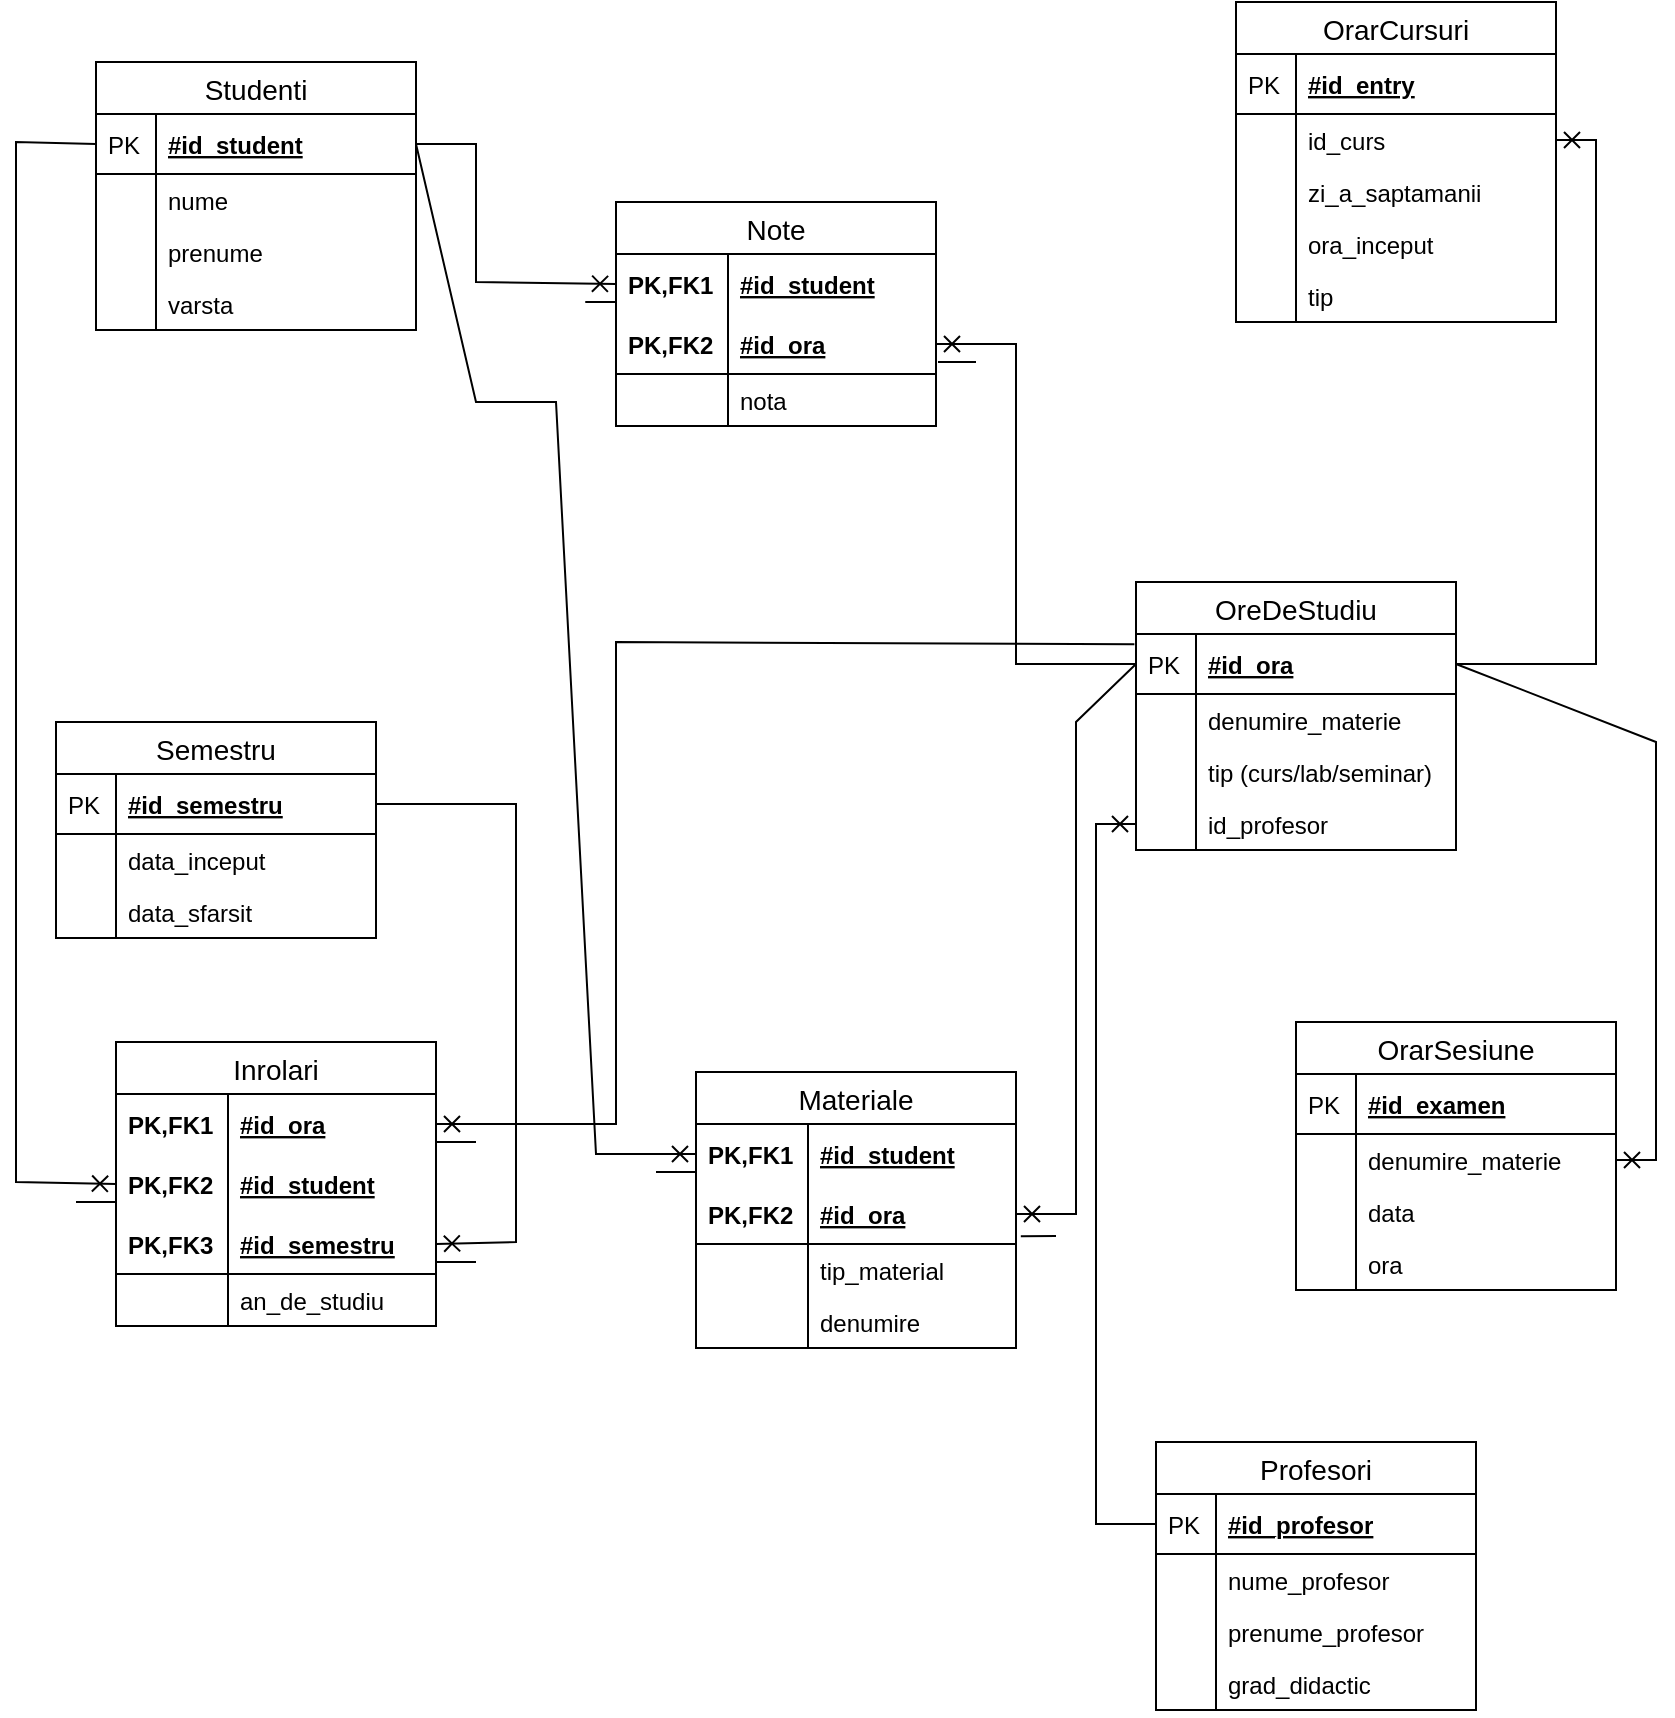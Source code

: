 <mxfile version="13.0.5" type="device"><diagram id="YwgSrFx7WUAacRNgnBFl" name="Page-1"><mxGraphModel dx="1185" dy="638" grid="1" gridSize="10" guides="1" tooltips="1" connect="1" arrows="1" fold="1" page="1" pageScale="1" pageWidth="850" pageHeight="1100" math="0" shadow="0"><root><mxCell id="0"/><mxCell id="1" parent="0"/><mxCell id="IR0yrkgZOBwt3X1Vd2k0-1" value="Studenti" style="swimlane;fontStyle=0;childLayout=stackLayout;horizontal=1;startSize=26;horizontalStack=0;resizeParent=1;resizeParentMax=0;resizeLast=0;collapsible=1;marginBottom=0;align=center;fontSize=14;" vertex="1" parent="1"><mxGeometry x="60" y="60" width="160" height="134" as="geometry"/></mxCell><mxCell id="IR0yrkgZOBwt3X1Vd2k0-2" value="#id_student" style="shape=partialRectangle;top=0;left=0;right=0;bottom=1;align=left;verticalAlign=middle;fillColor=none;spacingLeft=34;spacingRight=4;overflow=hidden;rotatable=0;points=[[0,0.5],[1,0.5]];portConstraint=eastwest;dropTarget=0;fontStyle=5;fontSize=12;" vertex="1" parent="IR0yrkgZOBwt3X1Vd2k0-1"><mxGeometry y="26" width="160" height="30" as="geometry"/></mxCell><mxCell id="IR0yrkgZOBwt3X1Vd2k0-3" value="PK" style="shape=partialRectangle;top=0;left=0;bottom=0;fillColor=none;align=left;verticalAlign=middle;spacingLeft=4;spacingRight=4;overflow=hidden;rotatable=0;points=[];portConstraint=eastwest;part=1;fontSize=12;" vertex="1" connectable="0" parent="IR0yrkgZOBwt3X1Vd2k0-2"><mxGeometry width="30" height="30" as="geometry"/></mxCell><mxCell id="IR0yrkgZOBwt3X1Vd2k0-4" value="nume" style="shape=partialRectangle;top=0;left=0;right=0;bottom=0;align=left;verticalAlign=top;fillColor=none;spacingLeft=34;spacingRight=4;overflow=hidden;rotatable=0;points=[[0,0.5],[1,0.5]];portConstraint=eastwest;dropTarget=0;fontSize=12;" vertex="1" parent="IR0yrkgZOBwt3X1Vd2k0-1"><mxGeometry y="56" width="160" height="26" as="geometry"/></mxCell><mxCell id="IR0yrkgZOBwt3X1Vd2k0-5" value="" style="shape=partialRectangle;top=0;left=0;bottom=0;fillColor=none;align=left;verticalAlign=top;spacingLeft=4;spacingRight=4;overflow=hidden;rotatable=0;points=[];portConstraint=eastwest;part=1;fontSize=12;" vertex="1" connectable="0" parent="IR0yrkgZOBwt3X1Vd2k0-4"><mxGeometry width="30" height="26" as="geometry"/></mxCell><mxCell id="IR0yrkgZOBwt3X1Vd2k0-6" value="prenume" style="shape=partialRectangle;top=0;left=0;right=0;bottom=0;align=left;verticalAlign=top;fillColor=none;spacingLeft=34;spacingRight=4;overflow=hidden;rotatable=0;points=[[0,0.5],[1,0.5]];portConstraint=eastwest;dropTarget=0;fontSize=12;" vertex="1" parent="IR0yrkgZOBwt3X1Vd2k0-1"><mxGeometry y="82" width="160" height="26" as="geometry"/></mxCell><mxCell id="IR0yrkgZOBwt3X1Vd2k0-7" value="" style="shape=partialRectangle;top=0;left=0;bottom=0;fillColor=none;align=left;verticalAlign=top;spacingLeft=4;spacingRight=4;overflow=hidden;rotatable=0;points=[];portConstraint=eastwest;part=1;fontSize=12;" vertex="1" connectable="0" parent="IR0yrkgZOBwt3X1Vd2k0-6"><mxGeometry width="30" height="26" as="geometry"/></mxCell><mxCell id="IR0yrkgZOBwt3X1Vd2k0-8" value="varsta" style="shape=partialRectangle;top=0;left=0;right=0;bottom=0;align=left;verticalAlign=top;fillColor=none;spacingLeft=34;spacingRight=4;overflow=hidden;rotatable=0;points=[[0,0.5],[1,0.5]];portConstraint=eastwest;dropTarget=0;fontSize=12;" vertex="1" parent="IR0yrkgZOBwt3X1Vd2k0-1"><mxGeometry y="108" width="160" height="26" as="geometry"/></mxCell><mxCell id="IR0yrkgZOBwt3X1Vd2k0-9" value="" style="shape=partialRectangle;top=0;left=0;bottom=0;fillColor=none;align=left;verticalAlign=top;spacingLeft=4;spacingRight=4;overflow=hidden;rotatable=0;points=[];portConstraint=eastwest;part=1;fontSize=12;" vertex="1" connectable="0" parent="IR0yrkgZOBwt3X1Vd2k0-8"><mxGeometry width="30" height="26" as="geometry"/></mxCell><mxCell id="IR0yrkgZOBwt3X1Vd2k0-23" value="Semestru" style="swimlane;fontStyle=0;childLayout=stackLayout;horizontal=1;startSize=26;horizontalStack=0;resizeParent=1;resizeParentMax=0;resizeLast=0;collapsible=1;marginBottom=0;align=center;fontSize=14;" vertex="1" parent="1"><mxGeometry x="40" y="390" width="160" height="108" as="geometry"/></mxCell><mxCell id="IR0yrkgZOBwt3X1Vd2k0-24" value="#id_semestru" style="shape=partialRectangle;top=0;left=0;right=0;bottom=1;align=left;verticalAlign=middle;fillColor=none;spacingLeft=34;spacingRight=4;overflow=hidden;rotatable=0;points=[[0,0.5],[1,0.5]];portConstraint=eastwest;dropTarget=0;fontStyle=5;fontSize=12;" vertex="1" parent="IR0yrkgZOBwt3X1Vd2k0-23"><mxGeometry y="26" width="160" height="30" as="geometry"/></mxCell><mxCell id="IR0yrkgZOBwt3X1Vd2k0-25" value="PK" style="shape=partialRectangle;top=0;left=0;bottom=0;fillColor=none;align=left;verticalAlign=middle;spacingLeft=4;spacingRight=4;overflow=hidden;rotatable=0;points=[];portConstraint=eastwest;part=1;fontSize=12;" vertex="1" connectable="0" parent="IR0yrkgZOBwt3X1Vd2k0-24"><mxGeometry width="30" height="30" as="geometry"/></mxCell><mxCell id="IR0yrkgZOBwt3X1Vd2k0-26" value="data_inceput" style="shape=partialRectangle;top=0;left=0;right=0;bottom=0;align=left;verticalAlign=top;fillColor=none;spacingLeft=34;spacingRight=4;overflow=hidden;rotatable=0;points=[[0,0.5],[1,0.5]];portConstraint=eastwest;dropTarget=0;fontSize=12;" vertex="1" parent="IR0yrkgZOBwt3X1Vd2k0-23"><mxGeometry y="56" width="160" height="26" as="geometry"/></mxCell><mxCell id="IR0yrkgZOBwt3X1Vd2k0-27" value="" style="shape=partialRectangle;top=0;left=0;bottom=0;fillColor=none;align=left;verticalAlign=top;spacingLeft=4;spacingRight=4;overflow=hidden;rotatable=0;points=[];portConstraint=eastwest;part=1;fontSize=12;" vertex="1" connectable="0" parent="IR0yrkgZOBwt3X1Vd2k0-26"><mxGeometry width="30" height="26" as="geometry"/></mxCell><mxCell id="IR0yrkgZOBwt3X1Vd2k0-28" value="data_sfarsit" style="shape=partialRectangle;top=0;left=0;right=0;bottom=0;align=left;verticalAlign=top;fillColor=none;spacingLeft=34;spacingRight=4;overflow=hidden;rotatable=0;points=[[0,0.5],[1,0.5]];portConstraint=eastwest;dropTarget=0;fontSize=12;" vertex="1" parent="IR0yrkgZOBwt3X1Vd2k0-23"><mxGeometry y="82" width="160" height="26" as="geometry"/></mxCell><mxCell id="IR0yrkgZOBwt3X1Vd2k0-29" value="" style="shape=partialRectangle;top=0;left=0;bottom=0;fillColor=none;align=left;verticalAlign=top;spacingLeft=4;spacingRight=4;overflow=hidden;rotatable=0;points=[];portConstraint=eastwest;part=1;fontSize=12;" vertex="1" connectable="0" parent="IR0yrkgZOBwt3X1Vd2k0-28"><mxGeometry width="30" height="26" as="geometry"/></mxCell><mxCell id="IR0yrkgZOBwt3X1Vd2k0-34" value="Inrolari" style="swimlane;fontStyle=0;childLayout=stackLayout;horizontal=1;startSize=26;horizontalStack=0;resizeParent=1;resizeParentMax=0;resizeLast=0;collapsible=1;marginBottom=0;align=center;fontSize=14;" vertex="1" parent="1"><mxGeometry x="70" y="550" width="160" height="142" as="geometry"/></mxCell><mxCell id="IR0yrkgZOBwt3X1Vd2k0-35" value="#id_ora" style="shape=partialRectangle;top=0;left=0;right=0;bottom=0;align=left;verticalAlign=middle;fillColor=none;spacingLeft=60;spacingRight=4;overflow=hidden;rotatable=0;points=[[0,0.5],[1,0.5]];portConstraint=eastwest;dropTarget=0;fontStyle=5;fontSize=12;" vertex="1" parent="IR0yrkgZOBwt3X1Vd2k0-34"><mxGeometry y="26" width="160" height="30" as="geometry"/></mxCell><mxCell id="IR0yrkgZOBwt3X1Vd2k0-36" value="PK,FK1" style="shape=partialRectangle;fontStyle=1;top=0;left=0;bottom=0;fillColor=none;align=left;verticalAlign=middle;spacingLeft=4;spacingRight=4;overflow=hidden;rotatable=0;points=[];portConstraint=eastwest;part=1;fontSize=12;" vertex="1" connectable="0" parent="IR0yrkgZOBwt3X1Vd2k0-35"><mxGeometry width="56" height="30" as="geometry"/></mxCell><mxCell id="IR0yrkgZOBwt3X1Vd2k0-41" value="#id_student" style="shape=partialRectangle;top=0;left=0;right=0;bottom=2;align=left;verticalAlign=middle;fillColor=none;spacingLeft=60;spacingRight=4;overflow=hidden;rotatable=0;points=[[0,0.5],[1,0.5]];portConstraint=eastwest;dropTarget=0;fontStyle=5;fontSize=12;" vertex="1" parent="IR0yrkgZOBwt3X1Vd2k0-34"><mxGeometry y="56" width="160" height="30" as="geometry"/></mxCell><mxCell id="IR0yrkgZOBwt3X1Vd2k0-42" value="PK,FK2" style="shape=partialRectangle;fontStyle=1;top=0;left=0;bottom=0;fillColor=none;align=left;verticalAlign=middle;spacingLeft=4;spacingRight=4;overflow=hidden;rotatable=0;points=[];portConstraint=eastwest;part=1;fontSize=12;" vertex="1" connectable="0" parent="IR0yrkgZOBwt3X1Vd2k0-41"><mxGeometry width="56" height="30" as="geometry"/></mxCell><mxCell id="IR0yrkgZOBwt3X1Vd2k0-43" value="#id_semestru" style="shape=partialRectangle;top=0;left=0;right=0;bottom=1;align=left;verticalAlign=middle;fillColor=none;spacingLeft=60;spacingRight=4;overflow=hidden;rotatable=0;points=[[0,0.5],[1,0.5]];portConstraint=eastwest;dropTarget=0;fontStyle=5;fontSize=12;" vertex="1" parent="IR0yrkgZOBwt3X1Vd2k0-34"><mxGeometry y="86" width="160" height="30" as="geometry"/></mxCell><mxCell id="IR0yrkgZOBwt3X1Vd2k0-44" value="PK,FK3" style="shape=partialRectangle;fontStyle=1;top=0;left=0;bottom=0;fillColor=none;align=left;verticalAlign=middle;spacingLeft=4;spacingRight=4;overflow=hidden;rotatable=0;points=[];portConstraint=eastwest;part=1;fontSize=12;" vertex="1" connectable="0" parent="IR0yrkgZOBwt3X1Vd2k0-43"><mxGeometry width="56" height="30" as="geometry"/></mxCell><mxCell id="IR0yrkgZOBwt3X1Vd2k0-39" value="an_de_studiu" style="shape=partialRectangle;top=0;left=0;right=0;bottom=0;align=left;verticalAlign=top;fillColor=none;spacingLeft=60;spacingRight=4;overflow=hidden;rotatable=0;points=[[0,0.5],[1,0.5]];portConstraint=eastwest;dropTarget=0;fontSize=12;" vertex="1" parent="IR0yrkgZOBwt3X1Vd2k0-34"><mxGeometry y="116" width="160" height="26" as="geometry"/></mxCell><mxCell id="IR0yrkgZOBwt3X1Vd2k0-40" value="" style="shape=partialRectangle;top=0;left=0;bottom=0;fillColor=none;align=left;verticalAlign=top;spacingLeft=4;spacingRight=4;overflow=hidden;rotatable=0;points=[];portConstraint=eastwest;part=1;fontSize=12;" vertex="1" connectable="0" parent="IR0yrkgZOBwt3X1Vd2k0-39"><mxGeometry width="56" height="26" as="geometry"/></mxCell><mxCell id="IR0yrkgZOBwt3X1Vd2k0-67" value="Materiale" style="swimlane;fontStyle=0;childLayout=stackLayout;horizontal=1;startSize=26;horizontalStack=0;resizeParent=1;resizeParentMax=0;resizeLast=0;collapsible=1;marginBottom=0;align=center;fontSize=14;" vertex="1" parent="1"><mxGeometry x="360" y="565" width="160" height="138" as="geometry"/></mxCell><mxCell id="IR0yrkgZOBwt3X1Vd2k0-68" value="#id_student" style="shape=partialRectangle;top=0;left=0;right=0;bottom=0;align=left;verticalAlign=middle;fillColor=none;spacingLeft=60;spacingRight=4;overflow=hidden;rotatable=0;points=[[0,0.5],[1,0.5]];portConstraint=eastwest;dropTarget=0;fontStyle=5;fontSize=12;" vertex="1" parent="IR0yrkgZOBwt3X1Vd2k0-67"><mxGeometry y="26" width="160" height="30" as="geometry"/></mxCell><mxCell id="IR0yrkgZOBwt3X1Vd2k0-69" value="PK,FK1" style="shape=partialRectangle;fontStyle=1;top=0;left=0;bottom=0;fillColor=none;align=left;verticalAlign=middle;spacingLeft=4;spacingRight=4;overflow=hidden;rotatable=0;points=[];portConstraint=eastwest;part=1;fontSize=12;" vertex="1" connectable="0" parent="IR0yrkgZOBwt3X1Vd2k0-68"><mxGeometry width="56" height="30" as="geometry"/></mxCell><mxCell id="IR0yrkgZOBwt3X1Vd2k0-70" value="#id_ora" style="shape=partialRectangle;top=0;left=0;right=0;bottom=1;align=left;verticalAlign=middle;fillColor=none;spacingLeft=60;spacingRight=4;overflow=hidden;rotatable=0;points=[[0,0.5],[1,0.5]];portConstraint=eastwest;dropTarget=0;fontStyle=5;fontSize=12;" vertex="1" parent="IR0yrkgZOBwt3X1Vd2k0-67"><mxGeometry y="56" width="160" height="30" as="geometry"/></mxCell><mxCell id="IR0yrkgZOBwt3X1Vd2k0-71" value="PK,FK2" style="shape=partialRectangle;fontStyle=1;top=0;left=0;bottom=0;fillColor=none;align=left;verticalAlign=middle;spacingLeft=4;spacingRight=4;overflow=hidden;rotatable=0;points=[];portConstraint=eastwest;part=1;fontSize=12;" vertex="1" connectable="0" parent="IR0yrkgZOBwt3X1Vd2k0-70"><mxGeometry width="56" height="30" as="geometry"/></mxCell><mxCell id="IR0yrkgZOBwt3X1Vd2k0-72" value="tip_material" style="shape=partialRectangle;top=0;left=0;right=0;bottom=0;align=left;verticalAlign=top;fillColor=none;spacingLeft=60;spacingRight=4;overflow=hidden;rotatable=0;points=[[0,0.5],[1,0.5]];portConstraint=eastwest;dropTarget=0;fontSize=12;" vertex="1" parent="IR0yrkgZOBwt3X1Vd2k0-67"><mxGeometry y="86" width="160" height="26" as="geometry"/></mxCell><mxCell id="IR0yrkgZOBwt3X1Vd2k0-73" value="" style="shape=partialRectangle;top=0;left=0;bottom=0;fillColor=none;align=left;verticalAlign=top;spacingLeft=4;spacingRight=4;overflow=hidden;rotatable=0;points=[];portConstraint=eastwest;part=1;fontSize=12;" vertex="1" connectable="0" parent="IR0yrkgZOBwt3X1Vd2k0-72"><mxGeometry width="56" height="26" as="geometry"/></mxCell><mxCell id="IR0yrkgZOBwt3X1Vd2k0-74" value="denumire" style="shape=partialRectangle;top=0;left=0;right=0;bottom=0;align=left;verticalAlign=top;fillColor=none;spacingLeft=60;spacingRight=4;overflow=hidden;rotatable=0;points=[[0,0.5],[1,0.5]];portConstraint=eastwest;dropTarget=0;fontSize=12;" vertex="1" parent="IR0yrkgZOBwt3X1Vd2k0-67"><mxGeometry y="112" width="160" height="26" as="geometry"/></mxCell><mxCell id="IR0yrkgZOBwt3X1Vd2k0-75" value="" style="shape=partialRectangle;top=0;left=0;bottom=0;fillColor=none;align=left;verticalAlign=top;spacingLeft=4;spacingRight=4;overflow=hidden;rotatable=0;points=[];portConstraint=eastwest;part=1;fontSize=12;" vertex="1" connectable="0" parent="IR0yrkgZOBwt3X1Vd2k0-74"><mxGeometry width="56" height="26" as="geometry"/></mxCell><mxCell id="IR0yrkgZOBwt3X1Vd2k0-91" value="OrarSesiune" style="swimlane;fontStyle=0;childLayout=stackLayout;horizontal=1;startSize=26;horizontalStack=0;resizeParent=1;resizeParentMax=0;resizeLast=0;collapsible=1;marginBottom=0;align=center;fontSize=14;" vertex="1" parent="1"><mxGeometry x="660" y="540" width="160" height="134" as="geometry"/></mxCell><mxCell id="IR0yrkgZOBwt3X1Vd2k0-92" value="#id_examen" style="shape=partialRectangle;top=0;left=0;right=0;bottom=1;align=left;verticalAlign=middle;fillColor=none;spacingLeft=34;spacingRight=4;overflow=hidden;rotatable=0;points=[[0,0.5],[1,0.5]];portConstraint=eastwest;dropTarget=0;fontStyle=5;fontSize=12;" vertex="1" parent="IR0yrkgZOBwt3X1Vd2k0-91"><mxGeometry y="26" width="160" height="30" as="geometry"/></mxCell><mxCell id="IR0yrkgZOBwt3X1Vd2k0-93" value="PK" style="shape=partialRectangle;top=0;left=0;bottom=0;fillColor=none;align=left;verticalAlign=middle;spacingLeft=4;spacingRight=4;overflow=hidden;rotatable=0;points=[];portConstraint=eastwest;part=1;fontSize=12;" vertex="1" connectable="0" parent="IR0yrkgZOBwt3X1Vd2k0-92"><mxGeometry width="30" height="30" as="geometry"/></mxCell><mxCell id="IR0yrkgZOBwt3X1Vd2k0-94" value="denumire_materie" style="shape=partialRectangle;top=0;left=0;right=0;bottom=0;align=left;verticalAlign=top;fillColor=none;spacingLeft=34;spacingRight=4;overflow=hidden;rotatable=0;points=[[0,0.5],[1,0.5]];portConstraint=eastwest;dropTarget=0;fontSize=12;" vertex="1" parent="IR0yrkgZOBwt3X1Vd2k0-91"><mxGeometry y="56" width="160" height="26" as="geometry"/></mxCell><mxCell id="IR0yrkgZOBwt3X1Vd2k0-95" value="" style="shape=partialRectangle;top=0;left=0;bottom=0;fillColor=none;align=left;verticalAlign=top;spacingLeft=4;spacingRight=4;overflow=hidden;rotatable=0;points=[];portConstraint=eastwest;part=1;fontSize=12;" vertex="1" connectable="0" parent="IR0yrkgZOBwt3X1Vd2k0-94"><mxGeometry width="30" height="26" as="geometry"/></mxCell><mxCell id="IR0yrkgZOBwt3X1Vd2k0-96" value="data" style="shape=partialRectangle;top=0;left=0;right=0;bottom=0;align=left;verticalAlign=top;fillColor=none;spacingLeft=34;spacingRight=4;overflow=hidden;rotatable=0;points=[[0,0.5],[1,0.5]];portConstraint=eastwest;dropTarget=0;fontSize=12;" vertex="1" parent="IR0yrkgZOBwt3X1Vd2k0-91"><mxGeometry y="82" width="160" height="26" as="geometry"/></mxCell><mxCell id="IR0yrkgZOBwt3X1Vd2k0-97" value="" style="shape=partialRectangle;top=0;left=0;bottom=0;fillColor=none;align=left;verticalAlign=top;spacingLeft=4;spacingRight=4;overflow=hidden;rotatable=0;points=[];portConstraint=eastwest;part=1;fontSize=12;" vertex="1" connectable="0" parent="IR0yrkgZOBwt3X1Vd2k0-96"><mxGeometry width="30" height="26" as="geometry"/></mxCell><mxCell id="IR0yrkgZOBwt3X1Vd2k0-98" value="ora" style="shape=partialRectangle;top=0;left=0;right=0;bottom=0;align=left;verticalAlign=top;fillColor=none;spacingLeft=34;spacingRight=4;overflow=hidden;rotatable=0;points=[[0,0.5],[1,0.5]];portConstraint=eastwest;dropTarget=0;fontSize=12;" vertex="1" parent="IR0yrkgZOBwt3X1Vd2k0-91"><mxGeometry y="108" width="160" height="26" as="geometry"/></mxCell><mxCell id="IR0yrkgZOBwt3X1Vd2k0-99" value="" style="shape=partialRectangle;top=0;left=0;bottom=0;fillColor=none;align=left;verticalAlign=top;spacingLeft=4;spacingRight=4;overflow=hidden;rotatable=0;points=[];portConstraint=eastwest;part=1;fontSize=12;" vertex="1" connectable="0" parent="IR0yrkgZOBwt3X1Vd2k0-98"><mxGeometry width="30" height="26" as="geometry"/></mxCell><mxCell id="IR0yrkgZOBwt3X1Vd2k0-60" value="Note" style="swimlane;fontStyle=0;childLayout=stackLayout;horizontal=1;startSize=26;horizontalStack=0;resizeParent=1;resizeParentMax=0;resizeLast=0;collapsible=1;marginBottom=0;align=center;fontSize=14;" vertex="1" parent="1"><mxGeometry x="320" y="130" width="160" height="112" as="geometry"/></mxCell><mxCell id="IR0yrkgZOBwt3X1Vd2k0-61" value="#id_student" style="shape=partialRectangle;top=0;left=0;right=0;bottom=0;align=left;verticalAlign=middle;fillColor=none;spacingLeft=60;spacingRight=4;overflow=hidden;rotatable=0;points=[[0,0.5],[1,0.5]];portConstraint=eastwest;dropTarget=0;fontStyle=5;fontSize=12;" vertex="1" parent="IR0yrkgZOBwt3X1Vd2k0-60"><mxGeometry y="26" width="160" height="30" as="geometry"/></mxCell><mxCell id="IR0yrkgZOBwt3X1Vd2k0-62" value="PK,FK1" style="shape=partialRectangle;fontStyle=1;top=0;left=0;bottom=0;fillColor=none;align=left;verticalAlign=middle;spacingLeft=4;spacingRight=4;overflow=hidden;rotatable=0;points=[];portConstraint=eastwest;part=1;fontSize=12;" vertex="1" connectable="0" parent="IR0yrkgZOBwt3X1Vd2k0-61"><mxGeometry width="56" height="30" as="geometry"/></mxCell><mxCell id="IR0yrkgZOBwt3X1Vd2k0-63" value="#id_ora" style="shape=partialRectangle;top=0;left=0;right=0;bottom=1;align=left;verticalAlign=middle;fillColor=none;spacingLeft=60;spacingRight=4;overflow=hidden;rotatable=0;points=[[0,0.5],[1,0.5]];portConstraint=eastwest;dropTarget=0;fontStyle=5;fontSize=12;" vertex="1" parent="IR0yrkgZOBwt3X1Vd2k0-60"><mxGeometry y="56" width="160" height="30" as="geometry"/></mxCell><mxCell id="IR0yrkgZOBwt3X1Vd2k0-64" value="PK,FK2" style="shape=partialRectangle;fontStyle=1;top=0;left=0;bottom=0;fillColor=none;align=left;verticalAlign=middle;spacingLeft=4;spacingRight=4;overflow=hidden;rotatable=0;points=[];portConstraint=eastwest;part=1;fontSize=12;" vertex="1" connectable="0" parent="IR0yrkgZOBwt3X1Vd2k0-63"><mxGeometry width="56" height="30" as="geometry"/></mxCell><mxCell id="IR0yrkgZOBwt3X1Vd2k0-65" value="nota" style="shape=partialRectangle;top=0;left=0;right=0;bottom=0;align=left;verticalAlign=top;fillColor=none;spacingLeft=60;spacingRight=4;overflow=hidden;rotatable=0;points=[[0,0.5],[1,0.5]];portConstraint=eastwest;dropTarget=0;fontSize=12;" vertex="1" parent="IR0yrkgZOBwt3X1Vd2k0-60"><mxGeometry y="86" width="160" height="26" as="geometry"/></mxCell><mxCell id="IR0yrkgZOBwt3X1Vd2k0-66" value="" style="shape=partialRectangle;top=0;left=0;bottom=0;fillColor=none;align=left;verticalAlign=top;spacingLeft=4;spacingRight=4;overflow=hidden;rotatable=0;points=[];portConstraint=eastwest;part=1;fontSize=12;" vertex="1" connectable="0" parent="IR0yrkgZOBwt3X1Vd2k0-65"><mxGeometry width="56" height="26" as="geometry"/></mxCell><mxCell id="IR0yrkgZOBwt3X1Vd2k0-102" value="" style="endArrow=cross;html=1;rounded=0;exitX=1;exitY=0.5;exitDx=0;exitDy=0;entryX=0;entryY=0.5;entryDx=0;entryDy=0;endFill=0;" edge="1" parent="1" source="IR0yrkgZOBwt3X1Vd2k0-2" target="IR0yrkgZOBwt3X1Vd2k0-61"><mxGeometry relative="1" as="geometry"><mxPoint x="170" y="280" as="sourcePoint"/><mxPoint x="330" y="280" as="targetPoint"/><Array as="points"><mxPoint x="250" y="101"/><mxPoint x="250" y="170"/></Array></mxGeometry></mxCell><mxCell id="IR0yrkgZOBwt3X1Vd2k0-105" value="" style="endArrow=cross;html=1;rounded=0;exitX=1;exitY=0.5;exitDx=0;exitDy=0;entryX=1;entryY=0.5;entryDx=0;entryDy=0;endFill=0;" edge="1" parent="1" source="IR0yrkgZOBwt3X1Vd2k0-24" target="IR0yrkgZOBwt3X1Vd2k0-43"><mxGeometry relative="1" as="geometry"><mxPoint x="265" y="390" as="sourcePoint"/><mxPoint x="425" y="390" as="targetPoint"/><Array as="points"><mxPoint x="270" y="431"/><mxPoint x="270" y="650"/></Array></mxGeometry></mxCell><mxCell id="IR0yrkgZOBwt3X1Vd2k0-106" value="" style="endArrow=none;html=1;rounded=0;entryX=0;entryY=0.5;entryDx=0;entryDy=0;exitX=1;exitY=0.5;exitDx=0;exitDy=0;startArrow=cross;startFill=0;" edge="1" parent="1" source="IR0yrkgZOBwt3X1Vd2k0-63" target="IR0yrkgZOBwt3X1Vd2k0-13"><mxGeometry relative="1" as="geometry"><mxPoint x="350" y="330" as="sourcePoint"/><mxPoint x="510" y="330" as="targetPoint"/><Array as="points"><mxPoint x="520" y="201"/><mxPoint x="520" y="361"/></Array></mxGeometry></mxCell><mxCell id="IR0yrkgZOBwt3X1Vd2k0-108" value="" style="endArrow=none;html=1;" edge="1" parent="1"><mxGeometry width="50" height="50" relative="1" as="geometry"><mxPoint x="320" y="180" as="sourcePoint"/><mxPoint x="320" y="180" as="targetPoint"/><Array as="points"><mxPoint x="300" y="180"/></Array></mxGeometry></mxCell><mxCell id="IR0yrkgZOBwt3X1Vd2k0-109" value="" style="endArrow=none;html=1;rounded=0;exitX=1;exitY=0.5;exitDx=0;exitDy=0;entryX=1;entryY=0.5;entryDx=0;entryDy=0;endFill=0;startArrow=cross;startFill=0;" edge="1" parent="1" source="IR0yrkgZOBwt3X1Vd2k0-81" target="IR0yrkgZOBwt3X1Vd2k0-13"><mxGeometry relative="1" as="geometry"><mxPoint x="670" y="240" as="sourcePoint"/><mxPoint x="830" y="240" as="targetPoint"/><Array as="points"><mxPoint x="810" y="99"/><mxPoint x="810" y="361"/></Array></mxGeometry></mxCell><mxCell id="IR0yrkgZOBwt3X1Vd2k0-78" value="OrarCursuri" style="swimlane;fontStyle=0;childLayout=stackLayout;horizontal=1;startSize=26;horizontalStack=0;resizeParent=1;resizeParentMax=0;resizeLast=0;collapsible=1;marginBottom=0;align=center;fontSize=14;" vertex="1" parent="1"><mxGeometry x="630" y="30" width="160" height="160" as="geometry"/></mxCell><mxCell id="IR0yrkgZOBwt3X1Vd2k0-79" value="#id_entry" style="shape=partialRectangle;top=0;left=0;right=0;bottom=1;align=left;verticalAlign=middle;fillColor=none;spacingLeft=34;spacingRight=4;overflow=hidden;rotatable=0;points=[[0,0.5],[1,0.5]];portConstraint=eastwest;dropTarget=0;fontStyle=5;fontSize=12;" vertex="1" parent="IR0yrkgZOBwt3X1Vd2k0-78"><mxGeometry y="26" width="160" height="30" as="geometry"/></mxCell><mxCell id="IR0yrkgZOBwt3X1Vd2k0-80" value="PK" style="shape=partialRectangle;top=0;left=0;bottom=0;fillColor=none;align=left;verticalAlign=middle;spacingLeft=4;spacingRight=4;overflow=hidden;rotatable=0;points=[];portConstraint=eastwest;part=1;fontSize=12;" vertex="1" connectable="0" parent="IR0yrkgZOBwt3X1Vd2k0-79"><mxGeometry width="30" height="30" as="geometry"/></mxCell><mxCell id="IR0yrkgZOBwt3X1Vd2k0-81" value="id_curs" style="shape=partialRectangle;top=0;left=0;right=0;bottom=0;align=left;verticalAlign=top;fillColor=none;spacingLeft=34;spacingRight=4;overflow=hidden;rotatable=0;points=[[0,0.5],[1,0.5]];portConstraint=eastwest;dropTarget=0;fontSize=12;" vertex="1" parent="IR0yrkgZOBwt3X1Vd2k0-78"><mxGeometry y="56" width="160" height="26" as="geometry"/></mxCell><mxCell id="IR0yrkgZOBwt3X1Vd2k0-82" value="" style="shape=partialRectangle;top=0;left=0;bottom=0;fillColor=none;align=left;verticalAlign=top;spacingLeft=4;spacingRight=4;overflow=hidden;rotatable=0;points=[];portConstraint=eastwest;part=1;fontSize=12;" vertex="1" connectable="0" parent="IR0yrkgZOBwt3X1Vd2k0-81"><mxGeometry width="30" height="26" as="geometry"/></mxCell><mxCell id="IR0yrkgZOBwt3X1Vd2k0-83" value="zi_a_saptamanii" style="shape=partialRectangle;top=0;left=0;right=0;bottom=0;align=left;verticalAlign=top;fillColor=none;spacingLeft=34;spacingRight=4;overflow=hidden;rotatable=0;points=[[0,0.5],[1,0.5]];portConstraint=eastwest;dropTarget=0;fontSize=12;" vertex="1" parent="IR0yrkgZOBwt3X1Vd2k0-78"><mxGeometry y="82" width="160" height="26" as="geometry"/></mxCell><mxCell id="IR0yrkgZOBwt3X1Vd2k0-84" value="" style="shape=partialRectangle;top=0;left=0;bottom=0;fillColor=none;align=left;verticalAlign=top;spacingLeft=4;spacingRight=4;overflow=hidden;rotatable=0;points=[];portConstraint=eastwest;part=1;fontSize=12;" vertex="1" connectable="0" parent="IR0yrkgZOBwt3X1Vd2k0-83"><mxGeometry width="30" height="26" as="geometry"/></mxCell><mxCell id="IR0yrkgZOBwt3X1Vd2k0-85" value="ora_inceput" style="shape=partialRectangle;top=0;left=0;right=0;bottom=0;align=left;verticalAlign=top;fillColor=none;spacingLeft=34;spacingRight=4;overflow=hidden;rotatable=0;points=[[0,0.5],[1,0.5]];portConstraint=eastwest;dropTarget=0;fontSize=12;" vertex="1" parent="IR0yrkgZOBwt3X1Vd2k0-78"><mxGeometry y="108" width="160" height="26" as="geometry"/></mxCell><mxCell id="IR0yrkgZOBwt3X1Vd2k0-86" value="" style="shape=partialRectangle;top=0;left=0;bottom=0;fillColor=none;align=left;verticalAlign=top;spacingLeft=4;spacingRight=4;overflow=hidden;rotatable=0;points=[];portConstraint=eastwest;part=1;fontSize=12;" vertex="1" connectable="0" parent="IR0yrkgZOBwt3X1Vd2k0-85"><mxGeometry width="30" height="26" as="geometry"/></mxCell><mxCell id="IR0yrkgZOBwt3X1Vd2k0-89" value="tip" style="shape=partialRectangle;top=0;left=0;right=0;bottom=0;align=left;verticalAlign=top;fillColor=none;spacingLeft=34;spacingRight=4;overflow=hidden;rotatable=0;points=[[0,0.5],[1,0.5]];portConstraint=eastwest;dropTarget=0;fontSize=12;" vertex="1" parent="IR0yrkgZOBwt3X1Vd2k0-78"><mxGeometry y="134" width="160" height="26" as="geometry"/></mxCell><mxCell id="IR0yrkgZOBwt3X1Vd2k0-90" value="" style="shape=partialRectangle;top=0;left=0;bottom=0;fillColor=none;align=left;verticalAlign=top;spacingLeft=4;spacingRight=4;overflow=hidden;rotatable=0;points=[];portConstraint=eastwest;part=1;fontSize=12;" vertex="1" connectable="0" parent="IR0yrkgZOBwt3X1Vd2k0-89"><mxGeometry width="30" height="26" as="geometry"/></mxCell><mxCell id="IR0yrkgZOBwt3X1Vd2k0-12" value="OreDeStudiu" style="swimlane;fontStyle=0;childLayout=stackLayout;horizontal=1;startSize=26;horizontalStack=0;resizeParent=1;resizeParentMax=0;resizeLast=0;collapsible=1;marginBottom=0;align=center;fontSize=14;" vertex="1" parent="1"><mxGeometry x="580" y="320" width="160" height="134" as="geometry"/></mxCell><mxCell id="IR0yrkgZOBwt3X1Vd2k0-13" value="#id_ora" style="shape=partialRectangle;top=0;left=0;right=0;bottom=1;align=left;verticalAlign=middle;fillColor=none;spacingLeft=34;spacingRight=4;overflow=hidden;rotatable=0;points=[[0,0.5],[1,0.5]];portConstraint=eastwest;dropTarget=0;fontStyle=5;fontSize=12;" vertex="1" parent="IR0yrkgZOBwt3X1Vd2k0-12"><mxGeometry y="26" width="160" height="30" as="geometry"/></mxCell><mxCell id="IR0yrkgZOBwt3X1Vd2k0-14" value="PK" style="shape=partialRectangle;top=0;left=0;bottom=0;fillColor=none;align=left;verticalAlign=middle;spacingLeft=4;spacingRight=4;overflow=hidden;rotatable=0;points=[];portConstraint=eastwest;part=1;fontSize=12;" vertex="1" connectable="0" parent="IR0yrkgZOBwt3X1Vd2k0-13"><mxGeometry width="30" height="30" as="geometry"/></mxCell><mxCell id="IR0yrkgZOBwt3X1Vd2k0-15" value="denumire_materie" style="shape=partialRectangle;top=0;left=0;right=0;bottom=0;align=left;verticalAlign=top;fillColor=none;spacingLeft=34;spacingRight=4;overflow=hidden;rotatable=0;points=[[0,0.5],[1,0.5]];portConstraint=eastwest;dropTarget=0;fontSize=12;" vertex="1" parent="IR0yrkgZOBwt3X1Vd2k0-12"><mxGeometry y="56" width="160" height="26" as="geometry"/></mxCell><mxCell id="IR0yrkgZOBwt3X1Vd2k0-16" value="" style="shape=partialRectangle;top=0;left=0;bottom=0;fillColor=none;align=left;verticalAlign=top;spacingLeft=4;spacingRight=4;overflow=hidden;rotatable=0;points=[];portConstraint=eastwest;part=1;fontSize=12;" vertex="1" connectable="0" parent="IR0yrkgZOBwt3X1Vd2k0-15"><mxGeometry width="30" height="26" as="geometry"/></mxCell><mxCell id="IR0yrkgZOBwt3X1Vd2k0-17" value="tip (curs/lab/seminar)" style="shape=partialRectangle;top=0;left=0;right=0;bottom=0;align=left;verticalAlign=top;fillColor=none;spacingLeft=34;spacingRight=4;overflow=hidden;rotatable=0;points=[[0,0.5],[1,0.5]];portConstraint=eastwest;dropTarget=0;fontSize=12;" vertex="1" parent="IR0yrkgZOBwt3X1Vd2k0-12"><mxGeometry y="82" width="160" height="26" as="geometry"/></mxCell><mxCell id="IR0yrkgZOBwt3X1Vd2k0-18" value="" style="shape=partialRectangle;top=0;left=0;bottom=0;fillColor=none;align=left;verticalAlign=top;spacingLeft=4;spacingRight=4;overflow=hidden;rotatable=0;points=[];portConstraint=eastwest;part=1;fontSize=12;" vertex="1" connectable="0" parent="IR0yrkgZOBwt3X1Vd2k0-17"><mxGeometry width="30" height="26" as="geometry"/></mxCell><mxCell id="IR0yrkgZOBwt3X1Vd2k0-19" value="id_profesor" style="shape=partialRectangle;top=0;left=0;right=0;bottom=0;align=left;verticalAlign=top;fillColor=none;spacingLeft=34;spacingRight=4;overflow=hidden;rotatable=0;points=[[0,0.5],[1,0.5]];portConstraint=eastwest;dropTarget=0;fontSize=12;" vertex="1" parent="IR0yrkgZOBwt3X1Vd2k0-12"><mxGeometry y="108" width="160" height="26" as="geometry"/></mxCell><mxCell id="IR0yrkgZOBwt3X1Vd2k0-20" value="" style="shape=partialRectangle;top=0;left=0;bottom=0;fillColor=none;align=left;verticalAlign=top;spacingLeft=4;spacingRight=4;overflow=hidden;rotatable=0;points=[];portConstraint=eastwest;part=1;fontSize=12;" vertex="1" connectable="0" parent="IR0yrkgZOBwt3X1Vd2k0-19"><mxGeometry width="30" height="26" as="geometry"/></mxCell><mxCell id="IR0yrkgZOBwt3X1Vd2k0-110" value="" style="endArrow=cross;html=1;rounded=0;exitX=1;exitY=0.5;exitDx=0;exitDy=0;entryX=1;entryY=0.5;entryDx=0;entryDy=0;endFill=0;" edge="1" parent="1" source="IR0yrkgZOBwt3X1Vd2k0-13" target="IR0yrkgZOBwt3X1Vd2k0-94"><mxGeometry relative="1" as="geometry"><mxPoint x="680" y="480" as="sourcePoint"/><mxPoint x="840" y="480" as="targetPoint"/><Array as="points"><mxPoint x="840" y="400"/><mxPoint x="840" y="609"/></Array></mxGeometry></mxCell><mxCell id="IR0yrkgZOBwt3X1Vd2k0-111" value="" style="endArrow=none;html=1;rounded=0;entryX=0;entryY=0.5;entryDx=0;entryDy=0;exitX=1;exitY=0.5;exitDx=0;exitDy=0;startArrow=cross;startFill=0;" edge="1" parent="1" source="IR0yrkgZOBwt3X1Vd2k0-70" target="IR0yrkgZOBwt3X1Vd2k0-13"><mxGeometry relative="1" as="geometry"><mxPoint x="350" y="470" as="sourcePoint"/><mxPoint x="510" y="470" as="targetPoint"/><Array as="points"><mxPoint x="550" y="636"/><mxPoint x="550" y="390"/></Array></mxGeometry></mxCell><mxCell id="IR0yrkgZOBwt3X1Vd2k0-112" value="" style="endArrow=cross;html=1;rounded=0;exitX=1;exitY=0.5;exitDx=0;exitDy=0;entryX=0;entryY=0.5;entryDx=0;entryDy=0;endFill=0;" edge="1" parent="1" source="IR0yrkgZOBwt3X1Vd2k0-2" target="IR0yrkgZOBwt3X1Vd2k0-68"><mxGeometry relative="1" as="geometry"><mxPoint x="350" y="380" as="sourcePoint"/><mxPoint x="510" y="380" as="targetPoint"/><Array as="points"><mxPoint x="250" y="230"/><mxPoint x="290" y="230"/><mxPoint x="310" y="606"/></Array></mxGeometry></mxCell><mxCell id="IR0yrkgZOBwt3X1Vd2k0-113" value="" style="endArrow=none;html=1;rounded=0;entryX=-0.005;entryY=0.172;entryDx=0;entryDy=0;entryPerimeter=0;exitX=1;exitY=0.5;exitDx=0;exitDy=0;startArrow=cross;startFill=0;" edge="1" parent="1" source="IR0yrkgZOBwt3X1Vd2k0-35" target="IR0yrkgZOBwt3X1Vd2k0-13"><mxGeometry relative="1" as="geometry"><mxPoint x="350" y="380" as="sourcePoint"/><mxPoint x="510" y="380" as="targetPoint"/><Array as="points"><mxPoint x="320" y="591"/><mxPoint x="320" y="350"/></Array></mxGeometry></mxCell><mxCell id="IR0yrkgZOBwt3X1Vd2k0-114" value="" style="endArrow=cross;html=1;rounded=0;exitX=0;exitY=0.5;exitDx=0;exitDy=0;entryX=0;entryY=0.5;entryDx=0;entryDy=0;endFill=0;" edge="1" parent="1" source="IR0yrkgZOBwt3X1Vd2k0-2" target="IR0yrkgZOBwt3X1Vd2k0-41"><mxGeometry relative="1" as="geometry"><mxPoint x="20" y="330" as="sourcePoint"/><mxPoint x="180" y="330" as="targetPoint"/><Array as="points"><mxPoint x="20" y="100"/><mxPoint x="20" y="620"/></Array></mxGeometry></mxCell><mxCell id="IR0yrkgZOBwt3X1Vd2k0-115" value="Profesori" style="swimlane;fontStyle=0;childLayout=stackLayout;horizontal=1;startSize=26;horizontalStack=0;resizeParent=1;resizeParentMax=0;resizeLast=0;collapsible=1;marginBottom=0;align=center;fontSize=14;" vertex="1" parent="1"><mxGeometry x="590" y="750" width="160" height="134" as="geometry"/></mxCell><mxCell id="IR0yrkgZOBwt3X1Vd2k0-116" value="#id_profesor" style="shape=partialRectangle;top=0;left=0;right=0;bottom=1;align=left;verticalAlign=middle;fillColor=none;spacingLeft=34;spacingRight=4;overflow=hidden;rotatable=0;points=[[0,0.5],[1,0.5]];portConstraint=eastwest;dropTarget=0;fontStyle=5;fontSize=12;" vertex="1" parent="IR0yrkgZOBwt3X1Vd2k0-115"><mxGeometry y="26" width="160" height="30" as="geometry"/></mxCell><mxCell id="IR0yrkgZOBwt3X1Vd2k0-117" value="PK" style="shape=partialRectangle;top=0;left=0;bottom=0;fillColor=none;align=left;verticalAlign=middle;spacingLeft=4;spacingRight=4;overflow=hidden;rotatable=0;points=[];portConstraint=eastwest;part=1;fontSize=12;" vertex="1" connectable="0" parent="IR0yrkgZOBwt3X1Vd2k0-116"><mxGeometry width="30" height="30" as="geometry"/></mxCell><mxCell id="IR0yrkgZOBwt3X1Vd2k0-118" value="nume_profesor" style="shape=partialRectangle;top=0;left=0;right=0;bottom=0;align=left;verticalAlign=top;fillColor=none;spacingLeft=34;spacingRight=4;overflow=hidden;rotatable=0;points=[[0,0.5],[1,0.5]];portConstraint=eastwest;dropTarget=0;fontSize=12;" vertex="1" parent="IR0yrkgZOBwt3X1Vd2k0-115"><mxGeometry y="56" width="160" height="26" as="geometry"/></mxCell><mxCell id="IR0yrkgZOBwt3X1Vd2k0-119" value="" style="shape=partialRectangle;top=0;left=0;bottom=0;fillColor=none;align=left;verticalAlign=top;spacingLeft=4;spacingRight=4;overflow=hidden;rotatable=0;points=[];portConstraint=eastwest;part=1;fontSize=12;" vertex="1" connectable="0" parent="IR0yrkgZOBwt3X1Vd2k0-118"><mxGeometry width="30" height="26" as="geometry"/></mxCell><mxCell id="IR0yrkgZOBwt3X1Vd2k0-120" value="prenume_profesor" style="shape=partialRectangle;top=0;left=0;right=0;bottom=0;align=left;verticalAlign=top;fillColor=none;spacingLeft=34;spacingRight=4;overflow=hidden;rotatable=0;points=[[0,0.5],[1,0.5]];portConstraint=eastwest;dropTarget=0;fontSize=12;" vertex="1" parent="IR0yrkgZOBwt3X1Vd2k0-115"><mxGeometry y="82" width="160" height="26" as="geometry"/></mxCell><mxCell id="IR0yrkgZOBwt3X1Vd2k0-121" value="" style="shape=partialRectangle;top=0;left=0;bottom=0;fillColor=none;align=left;verticalAlign=top;spacingLeft=4;spacingRight=4;overflow=hidden;rotatable=0;points=[];portConstraint=eastwest;part=1;fontSize=12;" vertex="1" connectable="0" parent="IR0yrkgZOBwt3X1Vd2k0-120"><mxGeometry width="30" height="26" as="geometry"/></mxCell><mxCell id="IR0yrkgZOBwt3X1Vd2k0-122" value="grad_didactic" style="shape=partialRectangle;top=0;left=0;right=0;bottom=0;align=left;verticalAlign=top;fillColor=none;spacingLeft=34;spacingRight=4;overflow=hidden;rotatable=0;points=[[0,0.5],[1,0.5]];portConstraint=eastwest;dropTarget=0;fontSize=12;" vertex="1" parent="IR0yrkgZOBwt3X1Vd2k0-115"><mxGeometry y="108" width="160" height="26" as="geometry"/></mxCell><mxCell id="IR0yrkgZOBwt3X1Vd2k0-123" value="" style="shape=partialRectangle;top=0;left=0;bottom=0;fillColor=none;align=left;verticalAlign=top;spacingLeft=4;spacingRight=4;overflow=hidden;rotatable=0;points=[];portConstraint=eastwest;part=1;fontSize=12;" vertex="1" connectable="0" parent="IR0yrkgZOBwt3X1Vd2k0-122"><mxGeometry width="30" height="26" as="geometry"/></mxCell><mxCell id="IR0yrkgZOBwt3X1Vd2k0-126" value="" style="endArrow=none;html=1;rounded=0;exitX=0;exitY=0.5;exitDx=0;exitDy=0;entryX=0;entryY=0.5;entryDx=0;entryDy=0;startArrow=cross;startFill=0;" edge="1" parent="1" source="IR0yrkgZOBwt3X1Vd2k0-19" target="IR0yrkgZOBwt3X1Vd2k0-116"><mxGeometry relative="1" as="geometry"><mxPoint x="350" y="550" as="sourcePoint"/><mxPoint x="510" y="550" as="targetPoint"/><Array as="points"><mxPoint x="560" y="441"/><mxPoint x="560" y="791"/></Array></mxGeometry></mxCell><mxCell id="IR0yrkgZOBwt3X1Vd2k0-127" value="" style="endArrow=none;html=1;" edge="1" parent="1"><mxGeometry width="50" height="50" relative="1" as="geometry"><mxPoint x="340" y="615" as="sourcePoint"/><mxPoint x="360" y="615" as="targetPoint"/><Array as="points"/></mxGeometry></mxCell><mxCell id="IR0yrkgZOBwt3X1Vd2k0-128" value="" style="endArrow=none;html=1;" edge="1" parent="1"><mxGeometry width="50" height="50" relative="1" as="geometry"><mxPoint x="230" y="660" as="sourcePoint"/><mxPoint x="250" y="660" as="targetPoint"/></mxGeometry></mxCell><mxCell id="IR0yrkgZOBwt3X1Vd2k0-129" value="" style="endArrow=none;html=1;" edge="1" parent="1"><mxGeometry width="50" height="50" relative="1" as="geometry"><mxPoint x="230" y="600" as="sourcePoint"/><mxPoint x="250" y="600" as="targetPoint"/></mxGeometry></mxCell><mxCell id="IR0yrkgZOBwt3X1Vd2k0-130" value="" style="endArrow=none;html=1;" edge="1" parent="1"><mxGeometry width="50" height="50" relative="1" as="geometry"><mxPoint x="50" y="630" as="sourcePoint"/><mxPoint x="70" y="630" as="targetPoint"/></mxGeometry></mxCell><mxCell id="IR0yrkgZOBwt3X1Vd2k0-131" value="" style="endArrow=none;html=1;" edge="1" parent="1"><mxGeometry width="50" height="50" relative="1" as="geometry"><mxPoint x="481" y="210" as="sourcePoint"/><mxPoint x="500" y="210" as="targetPoint"/></mxGeometry></mxCell><mxCell id="IR0yrkgZOBwt3X1Vd2k0-132" value="" style="endArrow=none;html=1;exitX=1.015;exitY=0.871;exitDx=0;exitDy=0;exitPerimeter=0;" edge="1" parent="1" source="IR0yrkgZOBwt3X1Vd2k0-70"><mxGeometry width="50" height="50" relative="1" as="geometry"><mxPoint x="350" y="730" as="sourcePoint"/><mxPoint x="540" y="647" as="targetPoint"/></mxGeometry></mxCell></root></mxGraphModel></diagram></mxfile>
